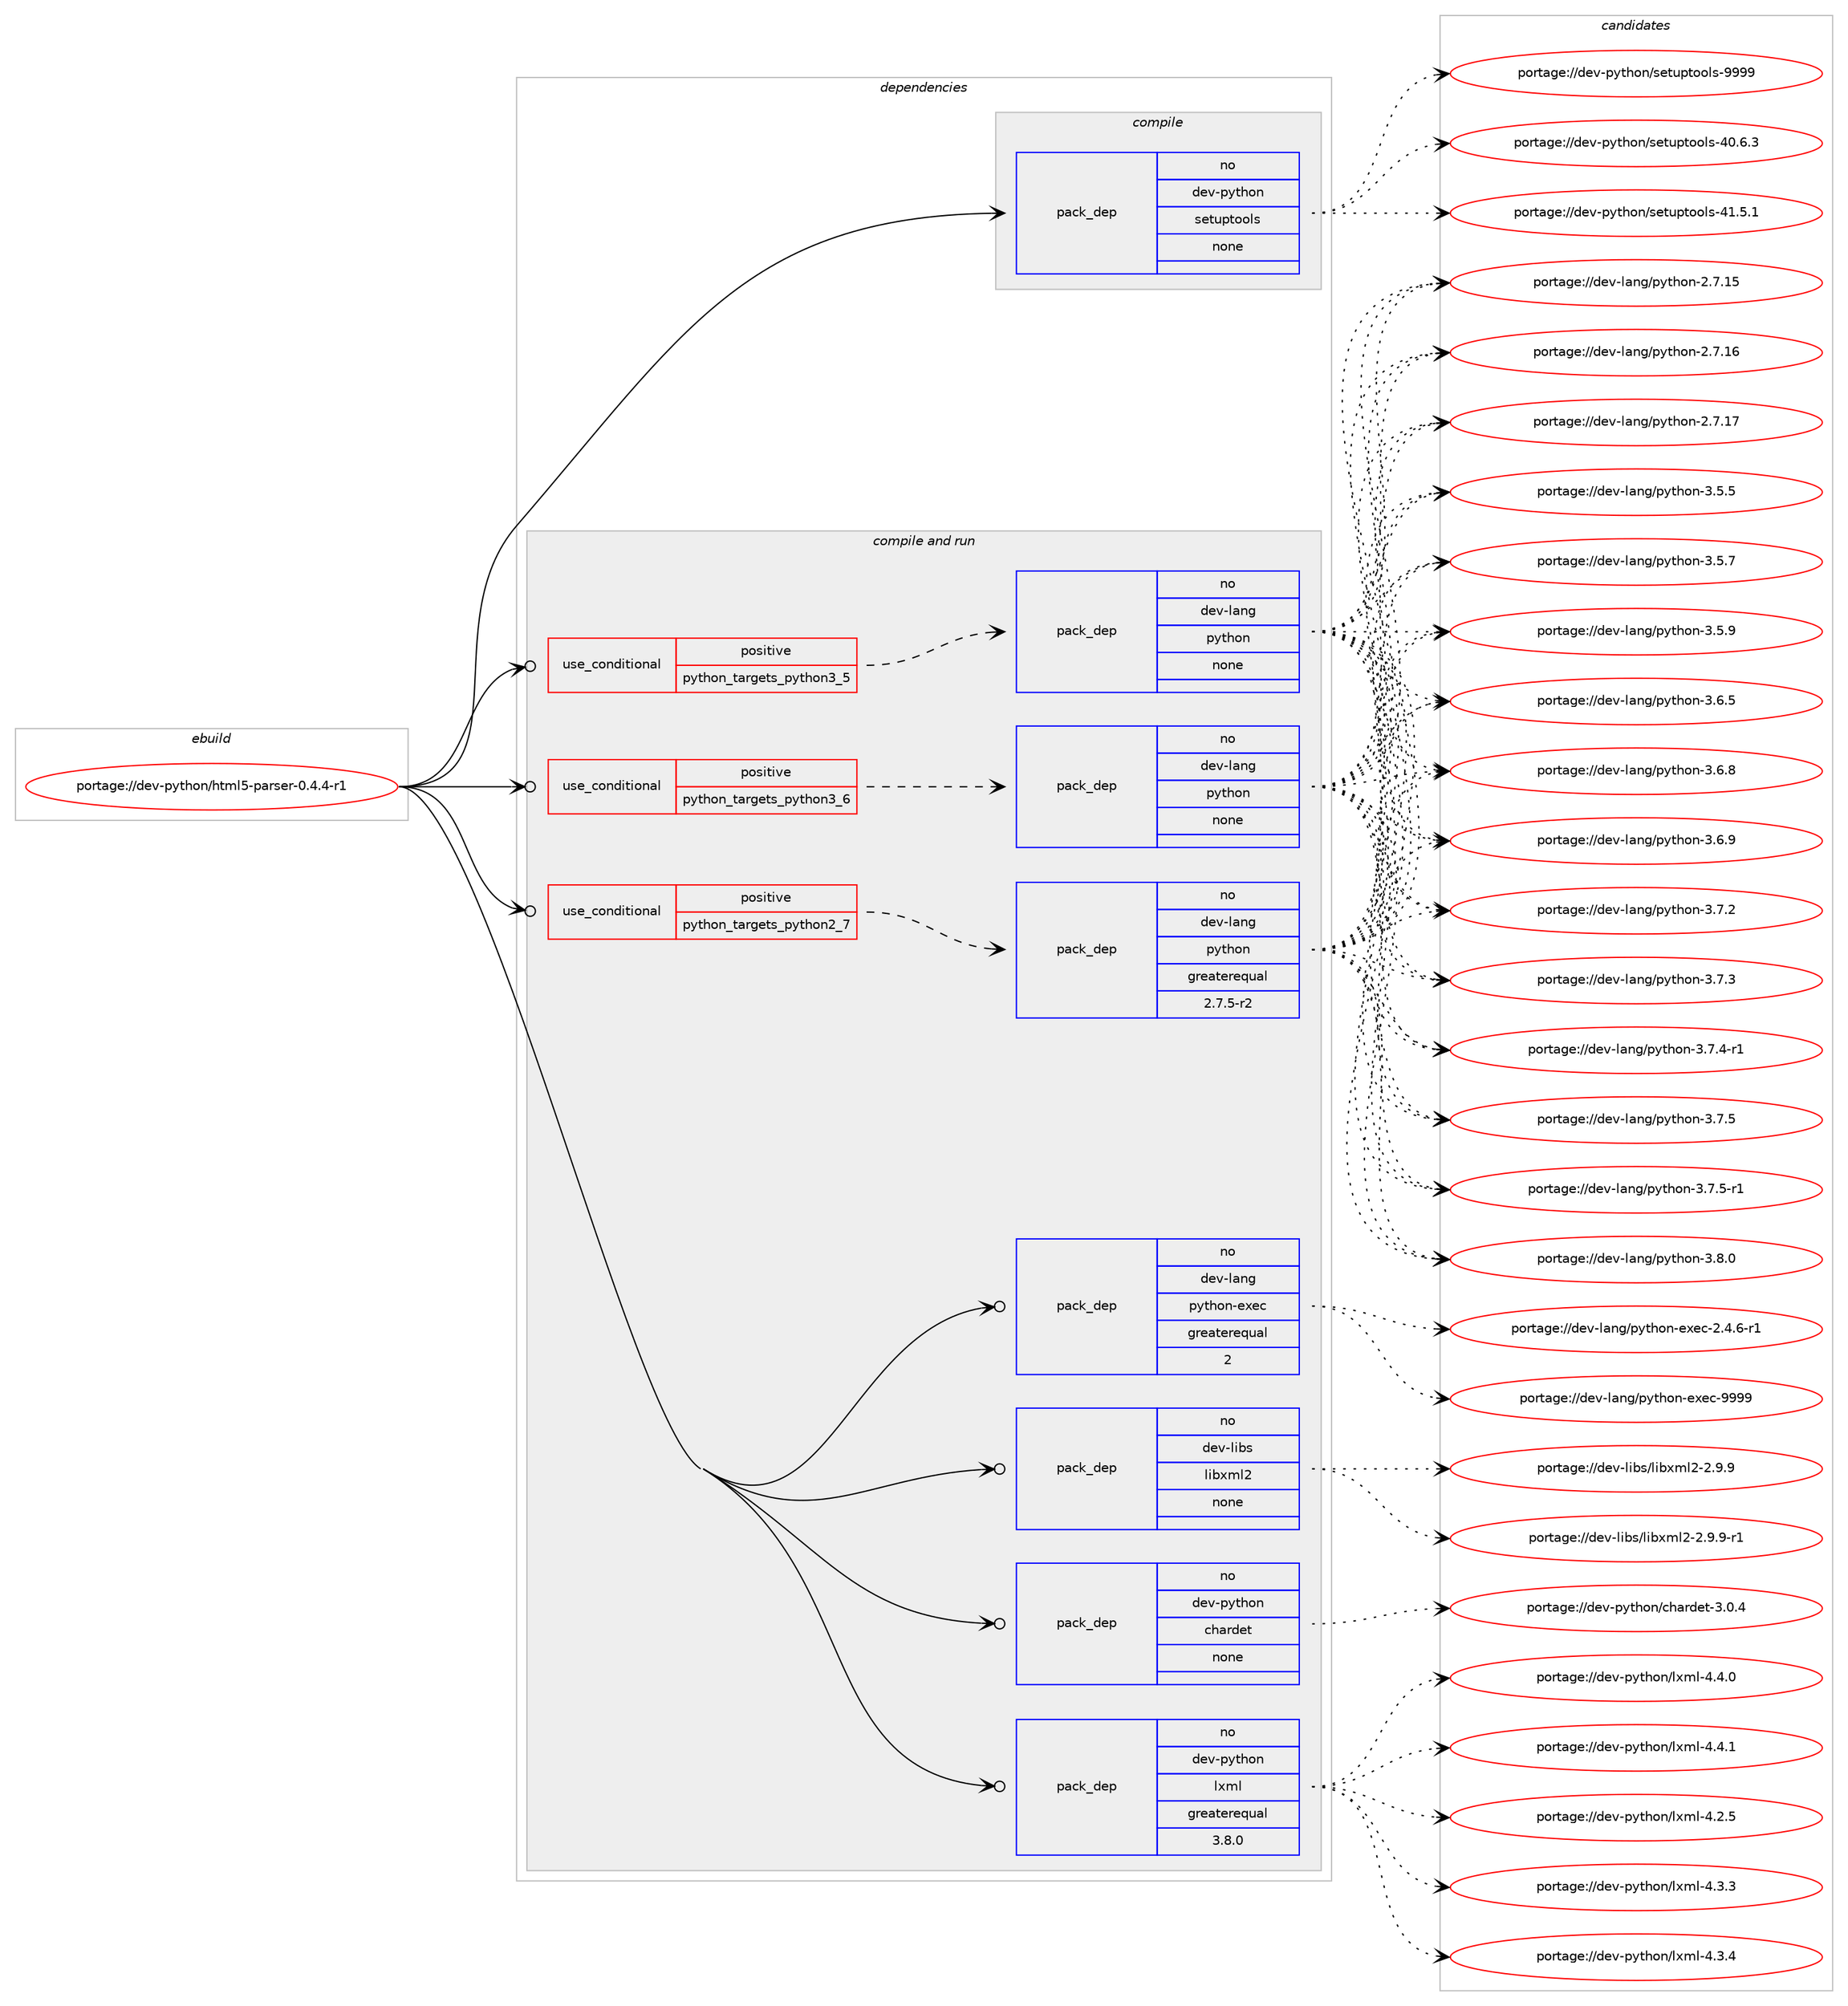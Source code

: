 digraph prolog {

# *************
# Graph options
# *************

newrank=true;
concentrate=true;
compound=true;
graph [rankdir=LR,fontname=Helvetica,fontsize=10,ranksep=1.5];#, ranksep=2.5, nodesep=0.2];
edge  [arrowhead=vee];
node  [fontname=Helvetica,fontsize=10];

# **********
# The ebuild
# **********

subgraph cluster_leftcol {
color=gray;
rank=same;
label=<<i>ebuild</i>>;
id [label="portage://dev-python/html5-parser-0.4.4-r1", color=red, width=4, href="../dev-python/html5-parser-0.4.4-r1.svg"];
}

# ****************
# The dependencies
# ****************

subgraph cluster_midcol {
color=gray;
label=<<i>dependencies</i>>;
subgraph cluster_compile {
fillcolor="#eeeeee";
style=filled;
label=<<i>compile</i>>;
subgraph pack110289 {
dependency143377 [label=<<TABLE BORDER="0" CELLBORDER="1" CELLSPACING="0" CELLPADDING="4" WIDTH="220"><TR><TD ROWSPAN="6" CELLPADDING="30">pack_dep</TD></TR><TR><TD WIDTH="110">no</TD></TR><TR><TD>dev-python</TD></TR><TR><TD>setuptools</TD></TR><TR><TD>none</TD></TR><TR><TD></TD></TR></TABLE>>, shape=none, color=blue];
}
id:e -> dependency143377:w [weight=20,style="solid",arrowhead="vee"];
}
subgraph cluster_compileandrun {
fillcolor="#eeeeee";
style=filled;
label=<<i>compile and run</i>>;
subgraph cond29768 {
dependency143378 [label=<<TABLE BORDER="0" CELLBORDER="1" CELLSPACING="0" CELLPADDING="4"><TR><TD ROWSPAN="3" CELLPADDING="10">use_conditional</TD></TR><TR><TD>positive</TD></TR><TR><TD>python_targets_python2_7</TD></TR></TABLE>>, shape=none, color=red];
subgraph pack110290 {
dependency143379 [label=<<TABLE BORDER="0" CELLBORDER="1" CELLSPACING="0" CELLPADDING="4" WIDTH="220"><TR><TD ROWSPAN="6" CELLPADDING="30">pack_dep</TD></TR><TR><TD WIDTH="110">no</TD></TR><TR><TD>dev-lang</TD></TR><TR><TD>python</TD></TR><TR><TD>greaterequal</TD></TR><TR><TD>2.7.5-r2</TD></TR></TABLE>>, shape=none, color=blue];
}
dependency143378:e -> dependency143379:w [weight=20,style="dashed",arrowhead="vee"];
}
id:e -> dependency143378:w [weight=20,style="solid",arrowhead="odotvee"];
subgraph cond29769 {
dependency143380 [label=<<TABLE BORDER="0" CELLBORDER="1" CELLSPACING="0" CELLPADDING="4"><TR><TD ROWSPAN="3" CELLPADDING="10">use_conditional</TD></TR><TR><TD>positive</TD></TR><TR><TD>python_targets_python3_5</TD></TR></TABLE>>, shape=none, color=red];
subgraph pack110291 {
dependency143381 [label=<<TABLE BORDER="0" CELLBORDER="1" CELLSPACING="0" CELLPADDING="4" WIDTH="220"><TR><TD ROWSPAN="6" CELLPADDING="30">pack_dep</TD></TR><TR><TD WIDTH="110">no</TD></TR><TR><TD>dev-lang</TD></TR><TR><TD>python</TD></TR><TR><TD>none</TD></TR><TR><TD></TD></TR></TABLE>>, shape=none, color=blue];
}
dependency143380:e -> dependency143381:w [weight=20,style="dashed",arrowhead="vee"];
}
id:e -> dependency143380:w [weight=20,style="solid",arrowhead="odotvee"];
subgraph cond29770 {
dependency143382 [label=<<TABLE BORDER="0" CELLBORDER="1" CELLSPACING="0" CELLPADDING="4"><TR><TD ROWSPAN="3" CELLPADDING="10">use_conditional</TD></TR><TR><TD>positive</TD></TR><TR><TD>python_targets_python3_6</TD></TR></TABLE>>, shape=none, color=red];
subgraph pack110292 {
dependency143383 [label=<<TABLE BORDER="0" CELLBORDER="1" CELLSPACING="0" CELLPADDING="4" WIDTH="220"><TR><TD ROWSPAN="6" CELLPADDING="30">pack_dep</TD></TR><TR><TD WIDTH="110">no</TD></TR><TR><TD>dev-lang</TD></TR><TR><TD>python</TD></TR><TR><TD>none</TD></TR><TR><TD></TD></TR></TABLE>>, shape=none, color=blue];
}
dependency143382:e -> dependency143383:w [weight=20,style="dashed",arrowhead="vee"];
}
id:e -> dependency143382:w [weight=20,style="solid",arrowhead="odotvee"];
subgraph pack110293 {
dependency143384 [label=<<TABLE BORDER="0" CELLBORDER="1" CELLSPACING="0" CELLPADDING="4" WIDTH="220"><TR><TD ROWSPAN="6" CELLPADDING="30">pack_dep</TD></TR><TR><TD WIDTH="110">no</TD></TR><TR><TD>dev-lang</TD></TR><TR><TD>python-exec</TD></TR><TR><TD>greaterequal</TD></TR><TR><TD>2</TD></TR></TABLE>>, shape=none, color=blue];
}
id:e -> dependency143384:w [weight=20,style="solid",arrowhead="odotvee"];
subgraph pack110294 {
dependency143385 [label=<<TABLE BORDER="0" CELLBORDER="1" CELLSPACING="0" CELLPADDING="4" WIDTH="220"><TR><TD ROWSPAN="6" CELLPADDING="30">pack_dep</TD></TR><TR><TD WIDTH="110">no</TD></TR><TR><TD>dev-libs</TD></TR><TR><TD>libxml2</TD></TR><TR><TD>none</TD></TR><TR><TD></TD></TR></TABLE>>, shape=none, color=blue];
}
id:e -> dependency143385:w [weight=20,style="solid",arrowhead="odotvee"];
subgraph pack110295 {
dependency143386 [label=<<TABLE BORDER="0" CELLBORDER="1" CELLSPACING="0" CELLPADDING="4" WIDTH="220"><TR><TD ROWSPAN="6" CELLPADDING="30">pack_dep</TD></TR><TR><TD WIDTH="110">no</TD></TR><TR><TD>dev-python</TD></TR><TR><TD>chardet</TD></TR><TR><TD>none</TD></TR><TR><TD></TD></TR></TABLE>>, shape=none, color=blue];
}
id:e -> dependency143386:w [weight=20,style="solid",arrowhead="odotvee"];
subgraph pack110296 {
dependency143387 [label=<<TABLE BORDER="0" CELLBORDER="1" CELLSPACING="0" CELLPADDING="4" WIDTH="220"><TR><TD ROWSPAN="6" CELLPADDING="30">pack_dep</TD></TR><TR><TD WIDTH="110">no</TD></TR><TR><TD>dev-python</TD></TR><TR><TD>lxml</TD></TR><TR><TD>greaterequal</TD></TR><TR><TD>3.8.0</TD></TR></TABLE>>, shape=none, color=blue];
}
id:e -> dependency143387:w [weight=20,style="solid",arrowhead="odotvee"];
}
subgraph cluster_run {
fillcolor="#eeeeee";
style=filled;
label=<<i>run</i>>;
}
}

# **************
# The candidates
# **************

subgraph cluster_choices {
rank=same;
color=gray;
label=<<i>candidates</i>>;

subgraph choice110289 {
color=black;
nodesep=1;
choiceportage100101118451121211161041111104711510111611711211611111110811545524846544651 [label="portage://dev-python/setuptools-40.6.3", color=red, width=4,href="../dev-python/setuptools-40.6.3.svg"];
choiceportage100101118451121211161041111104711510111611711211611111110811545524946534649 [label="portage://dev-python/setuptools-41.5.1", color=red, width=4,href="../dev-python/setuptools-41.5.1.svg"];
choiceportage10010111845112121116104111110471151011161171121161111111081154557575757 [label="portage://dev-python/setuptools-9999", color=red, width=4,href="../dev-python/setuptools-9999.svg"];
dependency143377:e -> choiceportage100101118451121211161041111104711510111611711211611111110811545524846544651:w [style=dotted,weight="100"];
dependency143377:e -> choiceportage100101118451121211161041111104711510111611711211611111110811545524946534649:w [style=dotted,weight="100"];
dependency143377:e -> choiceportage10010111845112121116104111110471151011161171121161111111081154557575757:w [style=dotted,weight="100"];
}
subgraph choice110290 {
color=black;
nodesep=1;
choiceportage10010111845108971101034711212111610411111045504655464953 [label="portage://dev-lang/python-2.7.15", color=red, width=4,href="../dev-lang/python-2.7.15.svg"];
choiceportage10010111845108971101034711212111610411111045504655464954 [label="portage://dev-lang/python-2.7.16", color=red, width=4,href="../dev-lang/python-2.7.16.svg"];
choiceportage10010111845108971101034711212111610411111045504655464955 [label="portage://dev-lang/python-2.7.17", color=red, width=4,href="../dev-lang/python-2.7.17.svg"];
choiceportage100101118451089711010347112121116104111110455146534653 [label="portage://dev-lang/python-3.5.5", color=red, width=4,href="../dev-lang/python-3.5.5.svg"];
choiceportage100101118451089711010347112121116104111110455146534655 [label="portage://dev-lang/python-3.5.7", color=red, width=4,href="../dev-lang/python-3.5.7.svg"];
choiceportage100101118451089711010347112121116104111110455146534657 [label="portage://dev-lang/python-3.5.9", color=red, width=4,href="../dev-lang/python-3.5.9.svg"];
choiceportage100101118451089711010347112121116104111110455146544653 [label="portage://dev-lang/python-3.6.5", color=red, width=4,href="../dev-lang/python-3.6.5.svg"];
choiceportage100101118451089711010347112121116104111110455146544656 [label="portage://dev-lang/python-3.6.8", color=red, width=4,href="../dev-lang/python-3.6.8.svg"];
choiceportage100101118451089711010347112121116104111110455146544657 [label="portage://dev-lang/python-3.6.9", color=red, width=4,href="../dev-lang/python-3.6.9.svg"];
choiceportage100101118451089711010347112121116104111110455146554650 [label="portage://dev-lang/python-3.7.2", color=red, width=4,href="../dev-lang/python-3.7.2.svg"];
choiceportage100101118451089711010347112121116104111110455146554651 [label="portage://dev-lang/python-3.7.3", color=red, width=4,href="../dev-lang/python-3.7.3.svg"];
choiceportage1001011184510897110103471121211161041111104551465546524511449 [label="portage://dev-lang/python-3.7.4-r1", color=red, width=4,href="../dev-lang/python-3.7.4-r1.svg"];
choiceportage100101118451089711010347112121116104111110455146554653 [label="portage://dev-lang/python-3.7.5", color=red, width=4,href="../dev-lang/python-3.7.5.svg"];
choiceportage1001011184510897110103471121211161041111104551465546534511449 [label="portage://dev-lang/python-3.7.5-r1", color=red, width=4,href="../dev-lang/python-3.7.5-r1.svg"];
choiceportage100101118451089711010347112121116104111110455146564648 [label="portage://dev-lang/python-3.8.0", color=red, width=4,href="../dev-lang/python-3.8.0.svg"];
dependency143379:e -> choiceportage10010111845108971101034711212111610411111045504655464953:w [style=dotted,weight="100"];
dependency143379:e -> choiceportage10010111845108971101034711212111610411111045504655464954:w [style=dotted,weight="100"];
dependency143379:e -> choiceportage10010111845108971101034711212111610411111045504655464955:w [style=dotted,weight="100"];
dependency143379:e -> choiceportage100101118451089711010347112121116104111110455146534653:w [style=dotted,weight="100"];
dependency143379:e -> choiceportage100101118451089711010347112121116104111110455146534655:w [style=dotted,weight="100"];
dependency143379:e -> choiceportage100101118451089711010347112121116104111110455146534657:w [style=dotted,weight="100"];
dependency143379:e -> choiceportage100101118451089711010347112121116104111110455146544653:w [style=dotted,weight="100"];
dependency143379:e -> choiceportage100101118451089711010347112121116104111110455146544656:w [style=dotted,weight="100"];
dependency143379:e -> choiceportage100101118451089711010347112121116104111110455146544657:w [style=dotted,weight="100"];
dependency143379:e -> choiceportage100101118451089711010347112121116104111110455146554650:w [style=dotted,weight="100"];
dependency143379:e -> choiceportage100101118451089711010347112121116104111110455146554651:w [style=dotted,weight="100"];
dependency143379:e -> choiceportage1001011184510897110103471121211161041111104551465546524511449:w [style=dotted,weight="100"];
dependency143379:e -> choiceportage100101118451089711010347112121116104111110455146554653:w [style=dotted,weight="100"];
dependency143379:e -> choiceportage1001011184510897110103471121211161041111104551465546534511449:w [style=dotted,weight="100"];
dependency143379:e -> choiceportage100101118451089711010347112121116104111110455146564648:w [style=dotted,weight="100"];
}
subgraph choice110291 {
color=black;
nodesep=1;
choiceportage10010111845108971101034711212111610411111045504655464953 [label="portage://dev-lang/python-2.7.15", color=red, width=4,href="../dev-lang/python-2.7.15.svg"];
choiceportage10010111845108971101034711212111610411111045504655464954 [label="portage://dev-lang/python-2.7.16", color=red, width=4,href="../dev-lang/python-2.7.16.svg"];
choiceportage10010111845108971101034711212111610411111045504655464955 [label="portage://dev-lang/python-2.7.17", color=red, width=4,href="../dev-lang/python-2.7.17.svg"];
choiceportage100101118451089711010347112121116104111110455146534653 [label="portage://dev-lang/python-3.5.5", color=red, width=4,href="../dev-lang/python-3.5.5.svg"];
choiceportage100101118451089711010347112121116104111110455146534655 [label="portage://dev-lang/python-3.5.7", color=red, width=4,href="../dev-lang/python-3.5.7.svg"];
choiceportage100101118451089711010347112121116104111110455146534657 [label="portage://dev-lang/python-3.5.9", color=red, width=4,href="../dev-lang/python-3.5.9.svg"];
choiceportage100101118451089711010347112121116104111110455146544653 [label="portage://dev-lang/python-3.6.5", color=red, width=4,href="../dev-lang/python-3.6.5.svg"];
choiceportage100101118451089711010347112121116104111110455146544656 [label="portage://dev-lang/python-3.6.8", color=red, width=4,href="../dev-lang/python-3.6.8.svg"];
choiceportage100101118451089711010347112121116104111110455146544657 [label="portage://dev-lang/python-3.6.9", color=red, width=4,href="../dev-lang/python-3.6.9.svg"];
choiceportage100101118451089711010347112121116104111110455146554650 [label="portage://dev-lang/python-3.7.2", color=red, width=4,href="../dev-lang/python-3.7.2.svg"];
choiceportage100101118451089711010347112121116104111110455146554651 [label="portage://dev-lang/python-3.7.3", color=red, width=4,href="../dev-lang/python-3.7.3.svg"];
choiceportage1001011184510897110103471121211161041111104551465546524511449 [label="portage://dev-lang/python-3.7.4-r1", color=red, width=4,href="../dev-lang/python-3.7.4-r1.svg"];
choiceportage100101118451089711010347112121116104111110455146554653 [label="portage://dev-lang/python-3.7.5", color=red, width=4,href="../dev-lang/python-3.7.5.svg"];
choiceportage1001011184510897110103471121211161041111104551465546534511449 [label="portage://dev-lang/python-3.7.5-r1", color=red, width=4,href="../dev-lang/python-3.7.5-r1.svg"];
choiceportage100101118451089711010347112121116104111110455146564648 [label="portage://dev-lang/python-3.8.0", color=red, width=4,href="../dev-lang/python-3.8.0.svg"];
dependency143381:e -> choiceportage10010111845108971101034711212111610411111045504655464953:w [style=dotted,weight="100"];
dependency143381:e -> choiceportage10010111845108971101034711212111610411111045504655464954:w [style=dotted,weight="100"];
dependency143381:e -> choiceportage10010111845108971101034711212111610411111045504655464955:w [style=dotted,weight="100"];
dependency143381:e -> choiceportage100101118451089711010347112121116104111110455146534653:w [style=dotted,weight="100"];
dependency143381:e -> choiceportage100101118451089711010347112121116104111110455146534655:w [style=dotted,weight="100"];
dependency143381:e -> choiceportage100101118451089711010347112121116104111110455146534657:w [style=dotted,weight="100"];
dependency143381:e -> choiceportage100101118451089711010347112121116104111110455146544653:w [style=dotted,weight="100"];
dependency143381:e -> choiceportage100101118451089711010347112121116104111110455146544656:w [style=dotted,weight="100"];
dependency143381:e -> choiceportage100101118451089711010347112121116104111110455146544657:w [style=dotted,weight="100"];
dependency143381:e -> choiceportage100101118451089711010347112121116104111110455146554650:w [style=dotted,weight="100"];
dependency143381:e -> choiceportage100101118451089711010347112121116104111110455146554651:w [style=dotted,weight="100"];
dependency143381:e -> choiceportage1001011184510897110103471121211161041111104551465546524511449:w [style=dotted,weight="100"];
dependency143381:e -> choiceportage100101118451089711010347112121116104111110455146554653:w [style=dotted,weight="100"];
dependency143381:e -> choiceportage1001011184510897110103471121211161041111104551465546534511449:w [style=dotted,weight="100"];
dependency143381:e -> choiceportage100101118451089711010347112121116104111110455146564648:w [style=dotted,weight="100"];
}
subgraph choice110292 {
color=black;
nodesep=1;
choiceportage10010111845108971101034711212111610411111045504655464953 [label="portage://dev-lang/python-2.7.15", color=red, width=4,href="../dev-lang/python-2.7.15.svg"];
choiceportage10010111845108971101034711212111610411111045504655464954 [label="portage://dev-lang/python-2.7.16", color=red, width=4,href="../dev-lang/python-2.7.16.svg"];
choiceportage10010111845108971101034711212111610411111045504655464955 [label="portage://dev-lang/python-2.7.17", color=red, width=4,href="../dev-lang/python-2.7.17.svg"];
choiceportage100101118451089711010347112121116104111110455146534653 [label="portage://dev-lang/python-3.5.5", color=red, width=4,href="../dev-lang/python-3.5.5.svg"];
choiceportage100101118451089711010347112121116104111110455146534655 [label="portage://dev-lang/python-3.5.7", color=red, width=4,href="../dev-lang/python-3.5.7.svg"];
choiceportage100101118451089711010347112121116104111110455146534657 [label="portage://dev-lang/python-3.5.9", color=red, width=4,href="../dev-lang/python-3.5.9.svg"];
choiceportage100101118451089711010347112121116104111110455146544653 [label="portage://dev-lang/python-3.6.5", color=red, width=4,href="../dev-lang/python-3.6.5.svg"];
choiceportage100101118451089711010347112121116104111110455146544656 [label="portage://dev-lang/python-3.6.8", color=red, width=4,href="../dev-lang/python-3.6.8.svg"];
choiceportage100101118451089711010347112121116104111110455146544657 [label="portage://dev-lang/python-3.6.9", color=red, width=4,href="../dev-lang/python-3.6.9.svg"];
choiceportage100101118451089711010347112121116104111110455146554650 [label="portage://dev-lang/python-3.7.2", color=red, width=4,href="../dev-lang/python-3.7.2.svg"];
choiceportage100101118451089711010347112121116104111110455146554651 [label="portage://dev-lang/python-3.7.3", color=red, width=4,href="../dev-lang/python-3.7.3.svg"];
choiceportage1001011184510897110103471121211161041111104551465546524511449 [label="portage://dev-lang/python-3.7.4-r1", color=red, width=4,href="../dev-lang/python-3.7.4-r1.svg"];
choiceportage100101118451089711010347112121116104111110455146554653 [label="portage://dev-lang/python-3.7.5", color=red, width=4,href="../dev-lang/python-3.7.5.svg"];
choiceportage1001011184510897110103471121211161041111104551465546534511449 [label="portage://dev-lang/python-3.7.5-r1", color=red, width=4,href="../dev-lang/python-3.7.5-r1.svg"];
choiceportage100101118451089711010347112121116104111110455146564648 [label="portage://dev-lang/python-3.8.0", color=red, width=4,href="../dev-lang/python-3.8.0.svg"];
dependency143383:e -> choiceportage10010111845108971101034711212111610411111045504655464953:w [style=dotted,weight="100"];
dependency143383:e -> choiceportage10010111845108971101034711212111610411111045504655464954:w [style=dotted,weight="100"];
dependency143383:e -> choiceportage10010111845108971101034711212111610411111045504655464955:w [style=dotted,weight="100"];
dependency143383:e -> choiceportage100101118451089711010347112121116104111110455146534653:w [style=dotted,weight="100"];
dependency143383:e -> choiceportage100101118451089711010347112121116104111110455146534655:w [style=dotted,weight="100"];
dependency143383:e -> choiceportage100101118451089711010347112121116104111110455146534657:w [style=dotted,weight="100"];
dependency143383:e -> choiceportage100101118451089711010347112121116104111110455146544653:w [style=dotted,weight="100"];
dependency143383:e -> choiceportage100101118451089711010347112121116104111110455146544656:w [style=dotted,weight="100"];
dependency143383:e -> choiceportage100101118451089711010347112121116104111110455146544657:w [style=dotted,weight="100"];
dependency143383:e -> choiceportage100101118451089711010347112121116104111110455146554650:w [style=dotted,weight="100"];
dependency143383:e -> choiceportage100101118451089711010347112121116104111110455146554651:w [style=dotted,weight="100"];
dependency143383:e -> choiceportage1001011184510897110103471121211161041111104551465546524511449:w [style=dotted,weight="100"];
dependency143383:e -> choiceportage100101118451089711010347112121116104111110455146554653:w [style=dotted,weight="100"];
dependency143383:e -> choiceportage1001011184510897110103471121211161041111104551465546534511449:w [style=dotted,weight="100"];
dependency143383:e -> choiceportage100101118451089711010347112121116104111110455146564648:w [style=dotted,weight="100"];
}
subgraph choice110293 {
color=black;
nodesep=1;
choiceportage10010111845108971101034711212111610411111045101120101994550465246544511449 [label="portage://dev-lang/python-exec-2.4.6-r1", color=red, width=4,href="../dev-lang/python-exec-2.4.6-r1.svg"];
choiceportage10010111845108971101034711212111610411111045101120101994557575757 [label="portage://dev-lang/python-exec-9999", color=red, width=4,href="../dev-lang/python-exec-9999.svg"];
dependency143384:e -> choiceportage10010111845108971101034711212111610411111045101120101994550465246544511449:w [style=dotted,weight="100"];
dependency143384:e -> choiceportage10010111845108971101034711212111610411111045101120101994557575757:w [style=dotted,weight="100"];
}
subgraph choice110294 {
color=black;
nodesep=1;
choiceportage1001011184510810598115471081059812010910850455046574657 [label="portage://dev-libs/libxml2-2.9.9", color=red, width=4,href="../dev-libs/libxml2-2.9.9.svg"];
choiceportage10010111845108105981154710810598120109108504550465746574511449 [label="portage://dev-libs/libxml2-2.9.9-r1", color=red, width=4,href="../dev-libs/libxml2-2.9.9-r1.svg"];
dependency143385:e -> choiceportage1001011184510810598115471081059812010910850455046574657:w [style=dotted,weight="100"];
dependency143385:e -> choiceportage10010111845108105981154710810598120109108504550465746574511449:w [style=dotted,weight="100"];
}
subgraph choice110295 {
color=black;
nodesep=1;
choiceportage10010111845112121116104111110479910497114100101116455146484652 [label="portage://dev-python/chardet-3.0.4", color=red, width=4,href="../dev-python/chardet-3.0.4.svg"];
dependency143386:e -> choiceportage10010111845112121116104111110479910497114100101116455146484652:w [style=dotted,weight="100"];
}
subgraph choice110296 {
color=black;
nodesep=1;
choiceportage1001011184511212111610411111047108120109108455246504653 [label="portage://dev-python/lxml-4.2.5", color=red, width=4,href="../dev-python/lxml-4.2.5.svg"];
choiceportage1001011184511212111610411111047108120109108455246514651 [label="portage://dev-python/lxml-4.3.3", color=red, width=4,href="../dev-python/lxml-4.3.3.svg"];
choiceportage1001011184511212111610411111047108120109108455246514652 [label="portage://dev-python/lxml-4.3.4", color=red, width=4,href="../dev-python/lxml-4.3.4.svg"];
choiceportage1001011184511212111610411111047108120109108455246524648 [label="portage://dev-python/lxml-4.4.0", color=red, width=4,href="../dev-python/lxml-4.4.0.svg"];
choiceportage1001011184511212111610411111047108120109108455246524649 [label="portage://dev-python/lxml-4.4.1", color=red, width=4,href="../dev-python/lxml-4.4.1.svg"];
dependency143387:e -> choiceportage1001011184511212111610411111047108120109108455246504653:w [style=dotted,weight="100"];
dependency143387:e -> choiceportage1001011184511212111610411111047108120109108455246514651:w [style=dotted,weight="100"];
dependency143387:e -> choiceportage1001011184511212111610411111047108120109108455246514652:w [style=dotted,weight="100"];
dependency143387:e -> choiceportage1001011184511212111610411111047108120109108455246524648:w [style=dotted,weight="100"];
dependency143387:e -> choiceportage1001011184511212111610411111047108120109108455246524649:w [style=dotted,weight="100"];
}
}

}
